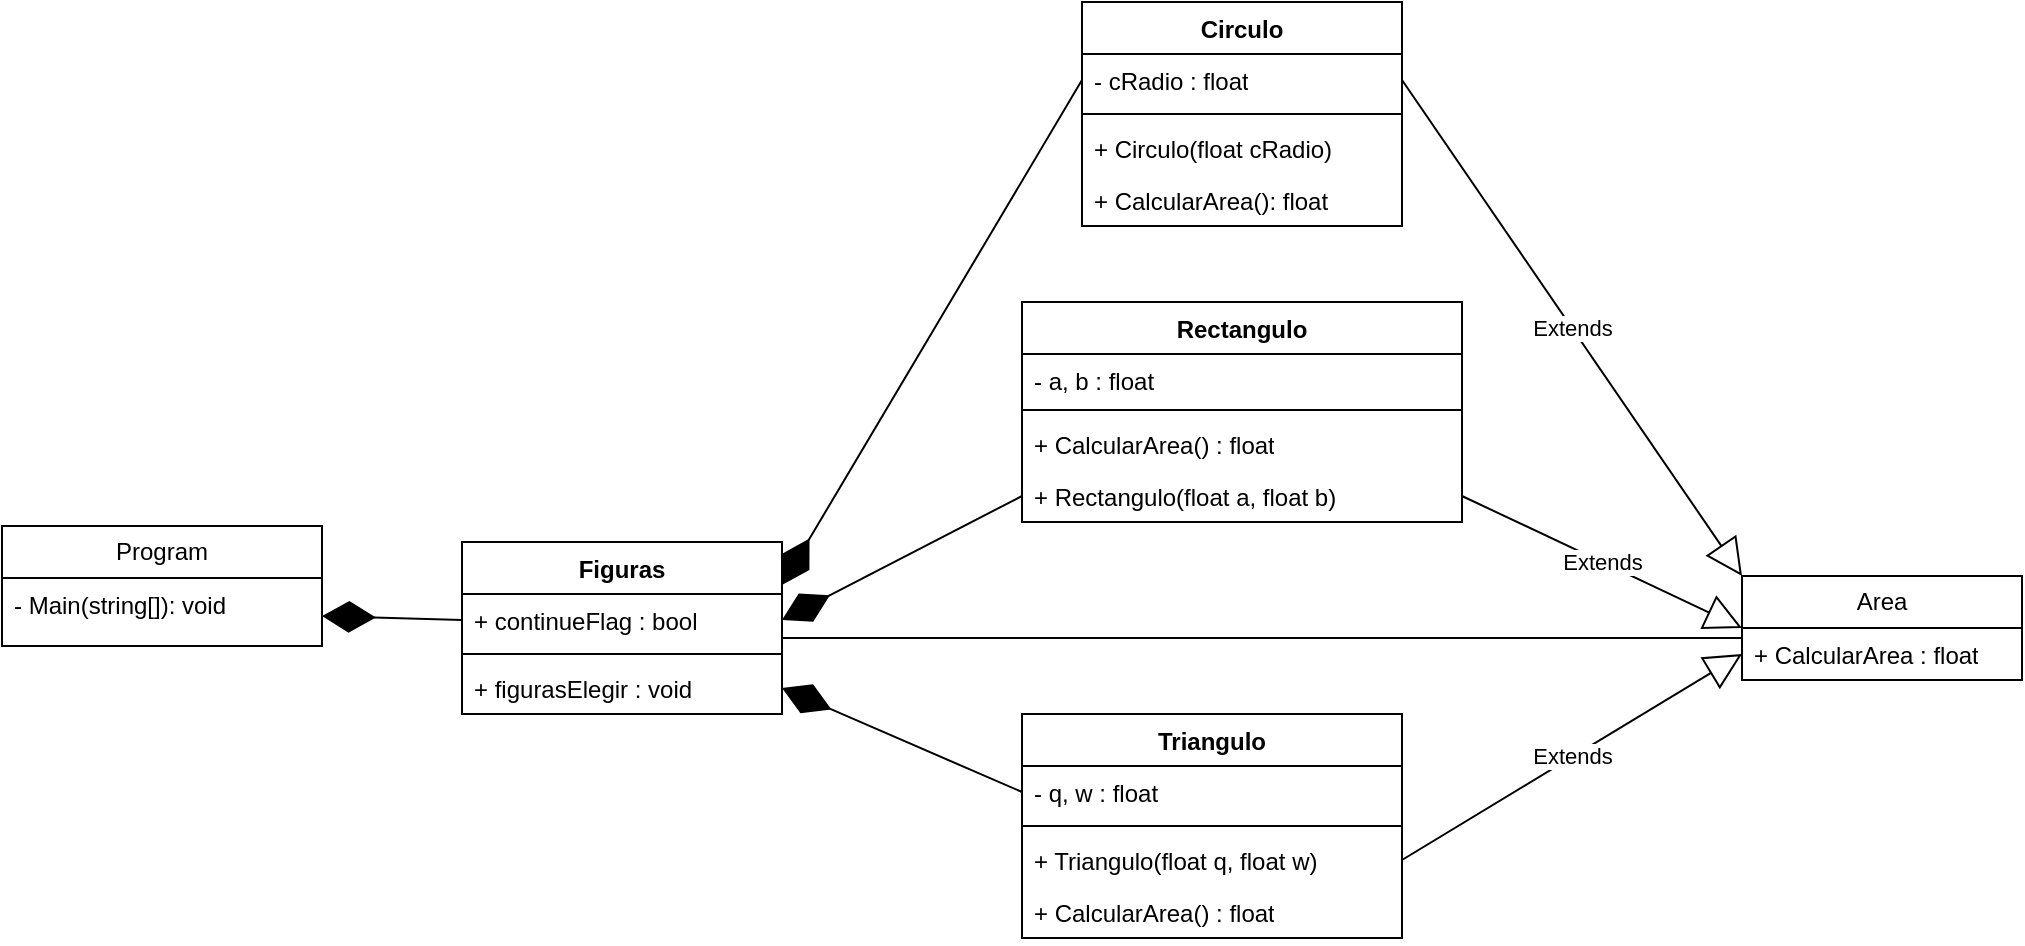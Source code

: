 <mxfile version="24.2.5" type="github">
  <diagram name="Página-1" id="8--2fknKktK3TG3rfVNw">
    <mxGraphModel dx="1212" dy="573" grid="1" gridSize="10" guides="1" tooltips="1" connect="1" arrows="1" fold="1" page="1" pageScale="1" pageWidth="827" pageHeight="1169" math="0" shadow="0">
      <root>
        <mxCell id="0" />
        <mxCell id="1" parent="0" />
        <mxCell id="aoWG1Akm-lDiMmW40omh-1" value="Program" style="swimlane;fontStyle=0;childLayout=stackLayout;horizontal=1;startSize=26;fillColor=none;horizontalStack=0;resizeParent=1;resizeParentMax=0;resizeLast=0;collapsible=1;marginBottom=0;whiteSpace=wrap;html=1;" vertex="1" parent="1">
          <mxGeometry x="10" y="292" width="160" height="60" as="geometry" />
        </mxCell>
        <mxCell id="aoWG1Akm-lDiMmW40omh-2" value="- Main(string[]): void" style="text;strokeColor=none;fillColor=none;align=left;verticalAlign=top;spacingLeft=4;spacingRight=4;overflow=hidden;rotatable=0;points=[[0,0.5],[1,0.5]];portConstraint=eastwest;whiteSpace=wrap;html=1;" vertex="1" parent="aoWG1Akm-lDiMmW40omh-1">
          <mxGeometry y="26" width="160" height="34" as="geometry" />
        </mxCell>
        <mxCell id="aoWG1Akm-lDiMmW40omh-13" value="Figuras" style="swimlane;fontStyle=1;align=center;verticalAlign=top;childLayout=stackLayout;horizontal=1;startSize=26;horizontalStack=0;resizeParent=1;resizeParentMax=0;resizeLast=0;collapsible=1;marginBottom=0;whiteSpace=wrap;html=1;" vertex="1" parent="1">
          <mxGeometry x="240" y="300" width="160" height="86" as="geometry" />
        </mxCell>
        <mxCell id="aoWG1Akm-lDiMmW40omh-14" value="+ continueFlag : bool" style="text;strokeColor=none;fillColor=none;align=left;verticalAlign=top;spacingLeft=4;spacingRight=4;overflow=hidden;rotatable=0;points=[[0,0.5],[1,0.5]];portConstraint=eastwest;whiteSpace=wrap;html=1;" vertex="1" parent="aoWG1Akm-lDiMmW40omh-13">
          <mxGeometry y="26" width="160" height="26" as="geometry" />
        </mxCell>
        <mxCell id="aoWG1Akm-lDiMmW40omh-15" value="" style="line;strokeWidth=1;fillColor=none;align=left;verticalAlign=middle;spacingTop=-1;spacingLeft=3;spacingRight=3;rotatable=0;labelPosition=right;points=[];portConstraint=eastwest;strokeColor=inherit;" vertex="1" parent="aoWG1Akm-lDiMmW40omh-13">
          <mxGeometry y="52" width="160" height="8" as="geometry" />
        </mxCell>
        <mxCell id="aoWG1Akm-lDiMmW40omh-16" value="+ figurasElegir : void" style="text;strokeColor=none;fillColor=none;align=left;verticalAlign=top;spacingLeft=4;spacingRight=4;overflow=hidden;rotatable=0;points=[[0,0.5],[1,0.5]];portConstraint=eastwest;whiteSpace=wrap;html=1;" vertex="1" parent="aoWG1Akm-lDiMmW40omh-13">
          <mxGeometry y="60" width="160" height="26" as="geometry" />
        </mxCell>
        <mxCell id="aoWG1Akm-lDiMmW40omh-17" value="Area" style="swimlane;fontStyle=0;childLayout=stackLayout;horizontal=1;startSize=26;fillColor=none;horizontalStack=0;resizeParent=1;resizeParentMax=0;resizeLast=0;collapsible=1;marginBottom=0;whiteSpace=wrap;html=1;" vertex="1" parent="1">
          <mxGeometry x="880" y="317" width="140" height="52" as="geometry" />
        </mxCell>
        <mxCell id="aoWG1Akm-lDiMmW40omh-18" value="+ CalcularArea : float" style="text;strokeColor=none;fillColor=none;align=left;verticalAlign=top;spacingLeft=4;spacingRight=4;overflow=hidden;rotatable=0;points=[[0,0.5],[1,0.5]];portConstraint=eastwest;whiteSpace=wrap;html=1;" vertex="1" parent="aoWG1Akm-lDiMmW40omh-17">
          <mxGeometry y="26" width="140" height="26" as="geometry" />
        </mxCell>
        <mxCell id="aoWG1Akm-lDiMmW40omh-21" value="Circulo" style="swimlane;fontStyle=1;align=center;verticalAlign=top;childLayout=stackLayout;horizontal=1;startSize=26;horizontalStack=0;resizeParent=1;resizeParentMax=0;resizeLast=0;collapsible=1;marginBottom=0;whiteSpace=wrap;html=1;" vertex="1" parent="1">
          <mxGeometry x="550" y="30" width="160" height="112" as="geometry" />
        </mxCell>
        <mxCell id="aoWG1Akm-lDiMmW40omh-22" value="- cRadio : float" style="text;strokeColor=none;fillColor=none;align=left;verticalAlign=top;spacingLeft=4;spacingRight=4;overflow=hidden;rotatable=0;points=[[0,0.5],[1,0.5]];portConstraint=eastwest;whiteSpace=wrap;html=1;" vertex="1" parent="aoWG1Akm-lDiMmW40omh-21">
          <mxGeometry y="26" width="160" height="26" as="geometry" />
        </mxCell>
        <mxCell id="aoWG1Akm-lDiMmW40omh-23" value="" style="line;strokeWidth=1;fillColor=none;align=left;verticalAlign=middle;spacingTop=-1;spacingLeft=3;spacingRight=3;rotatable=0;labelPosition=right;points=[];portConstraint=eastwest;strokeColor=inherit;" vertex="1" parent="aoWG1Akm-lDiMmW40omh-21">
          <mxGeometry y="52" width="160" height="8" as="geometry" />
        </mxCell>
        <mxCell id="aoWG1Akm-lDiMmW40omh-24" value="+ Circulo(float cRadio)" style="text;strokeColor=none;fillColor=none;align=left;verticalAlign=top;spacingLeft=4;spacingRight=4;overflow=hidden;rotatable=0;points=[[0,0.5],[1,0.5]];portConstraint=eastwest;whiteSpace=wrap;html=1;" vertex="1" parent="aoWG1Akm-lDiMmW40omh-21">
          <mxGeometry y="60" width="160" height="26" as="geometry" />
        </mxCell>
        <mxCell id="aoWG1Akm-lDiMmW40omh-25" value="+ CalcularArea(): float&amp;nbsp;" style="text;strokeColor=none;fillColor=none;align=left;verticalAlign=top;spacingLeft=4;spacingRight=4;overflow=hidden;rotatable=0;points=[[0,0.5],[1,0.5]];portConstraint=eastwest;whiteSpace=wrap;html=1;" vertex="1" parent="aoWG1Akm-lDiMmW40omh-21">
          <mxGeometry y="86" width="160" height="26" as="geometry" />
        </mxCell>
        <mxCell id="aoWG1Akm-lDiMmW40omh-26" value="Triangulo" style="swimlane;fontStyle=1;align=center;verticalAlign=top;childLayout=stackLayout;horizontal=1;startSize=26;horizontalStack=0;resizeParent=1;resizeParentMax=0;resizeLast=0;collapsible=1;marginBottom=0;whiteSpace=wrap;html=1;" vertex="1" parent="1">
          <mxGeometry x="520" y="386" width="190" height="112" as="geometry" />
        </mxCell>
        <mxCell id="aoWG1Akm-lDiMmW40omh-27" value="- q, w : float" style="text;strokeColor=none;fillColor=none;align=left;verticalAlign=top;spacingLeft=4;spacingRight=4;overflow=hidden;rotatable=0;points=[[0,0.5],[1,0.5]];portConstraint=eastwest;whiteSpace=wrap;html=1;" vertex="1" parent="aoWG1Akm-lDiMmW40omh-26">
          <mxGeometry y="26" width="190" height="26" as="geometry" />
        </mxCell>
        <mxCell id="aoWG1Akm-lDiMmW40omh-28" value="" style="line;strokeWidth=1;fillColor=none;align=left;verticalAlign=middle;spacingTop=-1;spacingLeft=3;spacingRight=3;rotatable=0;labelPosition=right;points=[];portConstraint=eastwest;strokeColor=inherit;" vertex="1" parent="aoWG1Akm-lDiMmW40omh-26">
          <mxGeometry y="52" width="190" height="8" as="geometry" />
        </mxCell>
        <mxCell id="aoWG1Akm-lDiMmW40omh-29" value="+ Triangulo(float q, float w)" style="text;strokeColor=none;fillColor=none;align=left;verticalAlign=top;spacingLeft=4;spacingRight=4;overflow=hidden;rotatable=0;points=[[0,0.5],[1,0.5]];portConstraint=eastwest;whiteSpace=wrap;html=1;" vertex="1" parent="aoWG1Akm-lDiMmW40omh-26">
          <mxGeometry y="60" width="190" height="26" as="geometry" />
        </mxCell>
        <mxCell id="aoWG1Akm-lDiMmW40omh-30" value="+ CalcularArea() : float" style="text;strokeColor=none;fillColor=none;align=left;verticalAlign=top;spacingLeft=4;spacingRight=4;overflow=hidden;rotatable=0;points=[[0,0.5],[1,0.5]];portConstraint=eastwest;whiteSpace=wrap;html=1;" vertex="1" parent="aoWG1Akm-lDiMmW40omh-26">
          <mxGeometry y="86" width="190" height="26" as="geometry" />
        </mxCell>
        <mxCell id="aoWG1Akm-lDiMmW40omh-31" value="Rectangulo" style="swimlane;fontStyle=1;align=center;verticalAlign=top;childLayout=stackLayout;horizontal=1;startSize=26;horizontalStack=0;resizeParent=1;resizeParentMax=0;resizeLast=0;collapsible=1;marginBottom=0;whiteSpace=wrap;html=1;" vertex="1" parent="1">
          <mxGeometry x="520" y="180" width="220" height="110" as="geometry" />
        </mxCell>
        <mxCell id="aoWG1Akm-lDiMmW40omh-32" value="- a, b : float" style="text;strokeColor=none;fillColor=none;align=left;verticalAlign=top;spacingLeft=4;spacingRight=4;overflow=hidden;rotatable=0;points=[[0,0.5],[1,0.5]];portConstraint=eastwest;whiteSpace=wrap;html=1;" vertex="1" parent="aoWG1Akm-lDiMmW40omh-31">
          <mxGeometry y="26" width="220" height="24" as="geometry" />
        </mxCell>
        <mxCell id="aoWG1Akm-lDiMmW40omh-33" value="" style="line;strokeWidth=1;fillColor=none;align=left;verticalAlign=middle;spacingTop=-1;spacingLeft=3;spacingRight=3;rotatable=0;labelPosition=right;points=[];portConstraint=eastwest;strokeColor=inherit;" vertex="1" parent="aoWG1Akm-lDiMmW40omh-31">
          <mxGeometry y="50" width="220" height="8" as="geometry" />
        </mxCell>
        <mxCell id="aoWG1Akm-lDiMmW40omh-35" value="+ CalcularArea() : float" style="text;strokeColor=none;fillColor=none;align=left;verticalAlign=top;spacingLeft=4;spacingRight=4;overflow=hidden;rotatable=0;points=[[0,0.5],[1,0.5]];portConstraint=eastwest;whiteSpace=wrap;html=1;" vertex="1" parent="aoWG1Akm-lDiMmW40omh-31">
          <mxGeometry y="58" width="220" height="26" as="geometry" />
        </mxCell>
        <mxCell id="aoWG1Akm-lDiMmW40omh-34" value="+ Rectangulo(float a, float b)" style="text;strokeColor=none;fillColor=none;align=left;verticalAlign=top;spacingLeft=4;spacingRight=4;overflow=hidden;rotatable=0;points=[[0,0.5],[1,0.5]];portConstraint=eastwest;whiteSpace=wrap;html=1;" vertex="1" parent="aoWG1Akm-lDiMmW40omh-31">
          <mxGeometry y="84" width="220" height="26" as="geometry" />
        </mxCell>
        <mxCell id="aoWG1Akm-lDiMmW40omh-37" value="" style="endArrow=diamondThin;endFill=1;endSize=24;html=1;rounded=0;exitX=0;exitY=0.5;exitDx=0;exitDy=0;entryX=1;entryY=0.75;entryDx=0;entryDy=0;" edge="1" parent="1" source="aoWG1Akm-lDiMmW40omh-14" target="aoWG1Akm-lDiMmW40omh-1">
          <mxGeometry width="160" relative="1" as="geometry">
            <mxPoint x="140" y="360" as="sourcePoint" />
            <mxPoint x="300" y="360" as="targetPoint" />
          </mxGeometry>
        </mxCell>
        <mxCell id="aoWG1Akm-lDiMmW40omh-39" value="" style="endArrow=diamondThin;endFill=1;endSize=24;html=1;rounded=0;exitX=0;exitY=0.5;exitDx=0;exitDy=0;entryX=1;entryY=0.25;entryDx=0;entryDy=0;" edge="1" parent="1" source="aoWG1Akm-lDiMmW40omh-22" target="aoWG1Akm-lDiMmW40omh-13">
          <mxGeometry width="160" relative="1" as="geometry">
            <mxPoint x="230" y="410" as="sourcePoint" />
            <mxPoint x="390" y="410" as="targetPoint" />
          </mxGeometry>
        </mxCell>
        <mxCell id="aoWG1Akm-lDiMmW40omh-41" value="" style="endArrow=diamondThin;endFill=1;endSize=24;html=1;rounded=0;exitX=0;exitY=0.5;exitDx=0;exitDy=0;entryX=1;entryY=0.5;entryDx=0;entryDy=0;" edge="1" parent="1" source="aoWG1Akm-lDiMmW40omh-34" target="aoWG1Akm-lDiMmW40omh-14">
          <mxGeometry width="160" relative="1" as="geometry">
            <mxPoint x="190" y="400" as="sourcePoint" />
            <mxPoint x="350" y="400" as="targetPoint" />
          </mxGeometry>
        </mxCell>
        <mxCell id="aoWG1Akm-lDiMmW40omh-43" value="" style="endArrow=diamondThin;endFill=1;endSize=24;html=1;rounded=0;exitX=0;exitY=0.5;exitDx=0;exitDy=0;entryX=1;entryY=0.5;entryDx=0;entryDy=0;" edge="1" parent="1" source="aoWG1Akm-lDiMmW40omh-27" target="aoWG1Akm-lDiMmW40omh-16">
          <mxGeometry width="160" relative="1" as="geometry">
            <mxPoint x="240" y="450" as="sourcePoint" />
            <mxPoint x="400" y="450" as="targetPoint" />
          </mxGeometry>
        </mxCell>
        <mxCell id="aoWG1Akm-lDiMmW40omh-44" value="Extends" style="endArrow=block;endSize=16;endFill=0;html=1;rounded=0;exitX=1;exitY=0.5;exitDx=0;exitDy=0;entryX=0;entryY=0;entryDx=0;entryDy=0;" edge="1" parent="1" source="aoWG1Akm-lDiMmW40omh-22" target="aoWG1Akm-lDiMmW40omh-17">
          <mxGeometry width="160" relative="1" as="geometry">
            <mxPoint x="770" y="380" as="sourcePoint" />
            <mxPoint x="930" y="380" as="targetPoint" />
          </mxGeometry>
        </mxCell>
        <mxCell id="aoWG1Akm-lDiMmW40omh-45" value="Extends" style="endArrow=block;endSize=16;endFill=0;html=1;rounded=0;exitX=1;exitY=0.5;exitDx=0;exitDy=0;entryX=0;entryY=0.5;entryDx=0;entryDy=0;" edge="1" parent="1" source="aoWG1Akm-lDiMmW40omh-34" target="aoWG1Akm-lDiMmW40omh-17">
          <mxGeometry width="160" relative="1" as="geometry">
            <mxPoint x="730" y="420" as="sourcePoint" />
            <mxPoint x="890" y="420" as="targetPoint" />
          </mxGeometry>
        </mxCell>
        <mxCell id="aoWG1Akm-lDiMmW40omh-47" value="Extends" style="endArrow=block;endSize=16;endFill=0;html=1;rounded=0;exitX=1;exitY=0.5;exitDx=0;exitDy=0;entryX=0;entryY=0.5;entryDx=0;entryDy=0;" edge="1" parent="1" source="aoWG1Akm-lDiMmW40omh-29" target="aoWG1Akm-lDiMmW40omh-18">
          <mxGeometry width="160" relative="1" as="geometry">
            <mxPoint x="790" y="450" as="sourcePoint" />
            <mxPoint x="950" y="450" as="targetPoint" />
          </mxGeometry>
        </mxCell>
        <mxCell id="aoWG1Akm-lDiMmW40omh-50" value="" style="line;strokeWidth=1;fillColor=none;align=left;verticalAlign=middle;spacingTop=-1;spacingLeft=3;spacingRight=3;rotatable=0;labelPosition=right;points=[];portConstraint=eastwest;strokeColor=inherit;" vertex="1" parent="1">
          <mxGeometry x="400" y="344" width="480" height="8" as="geometry" />
        </mxCell>
      </root>
    </mxGraphModel>
  </diagram>
</mxfile>
